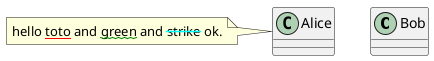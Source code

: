 {
  "sha1": "my3asl1nectf3mmj7884q16qmhfqtx2",
  "insertion": {
    "when": "2024-06-03T18:59:35.896Z",
    "user": "plantuml@gmail.com"
  }
}
@startuml
class Bob
class Alice
note left of Alice
  hello <u:#FF0000>toto</u> and <w:green>green</w> and <s:#00FFFF>strike</s> ok.
end note
@enduml
